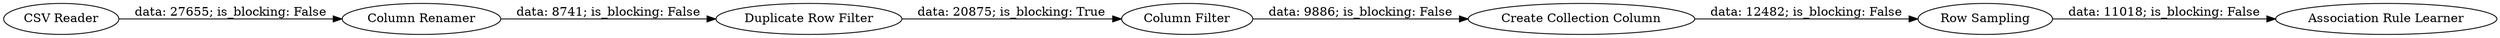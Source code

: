 digraph {
	"-4864320591513768720_4" [label="Column Filter"]
	"-4864320591513768720_3" [label="Duplicate Row Filter"]
	"-4864320591513768720_7" [label="Association Rule Learner"]
	"-4864320591513768720_2" [label="Column Renamer"]
	"-4864320591513768720_6" [label="Row Sampling"]
	"-4864320591513768720_8" [label="CSV Reader"]
	"-4864320591513768720_5" [label="Create Collection Column"]
	"-4864320591513768720_4" -> "-4864320591513768720_5" [label="data: 9886; is_blocking: False"]
	"-4864320591513768720_6" -> "-4864320591513768720_7" [label="data: 11018; is_blocking: False"]
	"-4864320591513768720_3" -> "-4864320591513768720_4" [label="data: 20875; is_blocking: True"]
	"-4864320591513768720_2" -> "-4864320591513768720_3" [label="data: 8741; is_blocking: False"]
	"-4864320591513768720_8" -> "-4864320591513768720_2" [label="data: 27655; is_blocking: False"]
	"-4864320591513768720_5" -> "-4864320591513768720_6" [label="data: 12482; is_blocking: False"]
	rankdir=LR
}
